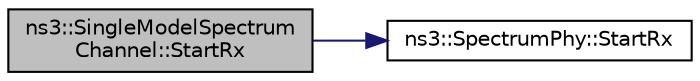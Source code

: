digraph "ns3::SingleModelSpectrumChannel::StartRx"
{
 // LATEX_PDF_SIZE
  edge [fontname="Helvetica",fontsize="10",labelfontname="Helvetica",labelfontsize="10"];
  node [fontname="Helvetica",fontsize="10",shape=record];
  rankdir="LR";
  Node1 [label="ns3::SingleModelSpectrum\lChannel::StartRx",height=0.2,width=0.4,color="black", fillcolor="grey75", style="filled", fontcolor="black",tooltip="Used internally to reschedule transmission after the propagation delay."];
  Node1 -> Node2 [color="midnightblue",fontsize="10",style="solid",fontname="Helvetica"];
  Node2 [label="ns3::SpectrumPhy::StartRx",height=0.2,width=0.4,color="black", fillcolor="white", style="filled",URL="$classns3_1_1_spectrum_phy.html#a2442b53be3ce1abf40b05780548a6e66",tooltip="Notify the SpectrumPhy instance of an incoming signal."];
}
